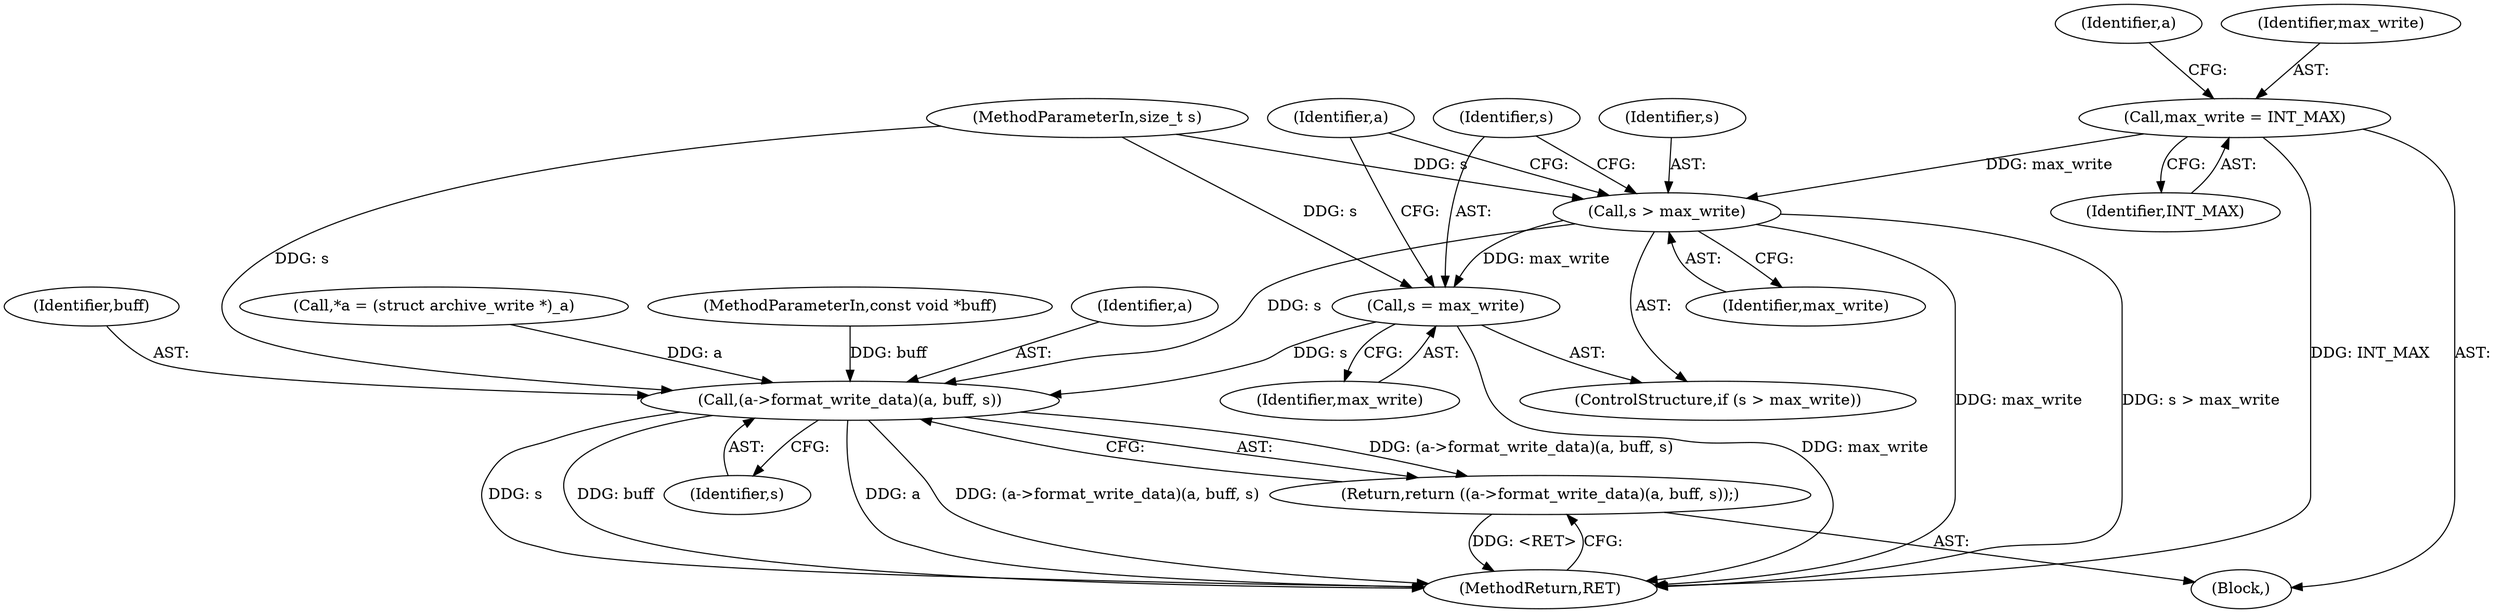 digraph "0_libarchive_22531545514043e04633e1c015c7540b9de9dbe4@API" {
"1000113" [label="(Call,max_write = INT_MAX)"];
"1000125" [label="(Call,s > max_write)"];
"1000128" [label="(Call,s = max_write)"];
"1000137" [label="(Call,(a->format_write_data)(a, buff, s))"];
"1000136" [label="(Return,return ((a->format_write_data)(a, buff, s));)"];
"1000128" [label="(Call,s = max_write)"];
"1000138" [label="(Identifier,a)"];
"1000119" [label="(Identifier,a)"];
"1000113" [label="(Call,max_write = INT_MAX)"];
"1000139" [label="(Identifier,buff)"];
"1000140" [label="(Identifier,s)"];
"1000125" [label="(Call,s > max_write)"];
"1000104" [label="(MethodParameterIn,size_t s)"];
"1000107" [label="(Call,*a = (struct archive_write *)_a)"];
"1000137" [label="(Call,(a->format_write_data)(a, buff, s))"];
"1000127" [label="(Identifier,max_write)"];
"1000115" [label="(Identifier,INT_MAX)"];
"1000141" [label="(MethodReturn,RET)"];
"1000114" [label="(Identifier,max_write)"];
"1000105" [label="(Block,)"];
"1000103" [label="(MethodParameterIn,const void *buff)"];
"1000130" [label="(Identifier,max_write)"];
"1000124" [label="(ControlStructure,if (s > max_write))"];
"1000126" [label="(Identifier,s)"];
"1000129" [label="(Identifier,s)"];
"1000134" [label="(Identifier,a)"];
"1000136" [label="(Return,return ((a->format_write_data)(a, buff, s));)"];
"1000113" -> "1000105"  [label="AST: "];
"1000113" -> "1000115"  [label="CFG: "];
"1000114" -> "1000113"  [label="AST: "];
"1000115" -> "1000113"  [label="AST: "];
"1000119" -> "1000113"  [label="CFG: "];
"1000113" -> "1000141"  [label="DDG: INT_MAX"];
"1000113" -> "1000125"  [label="DDG: max_write"];
"1000125" -> "1000124"  [label="AST: "];
"1000125" -> "1000127"  [label="CFG: "];
"1000126" -> "1000125"  [label="AST: "];
"1000127" -> "1000125"  [label="AST: "];
"1000129" -> "1000125"  [label="CFG: "];
"1000134" -> "1000125"  [label="CFG: "];
"1000125" -> "1000141"  [label="DDG: s > max_write"];
"1000125" -> "1000141"  [label="DDG: max_write"];
"1000104" -> "1000125"  [label="DDG: s"];
"1000125" -> "1000128"  [label="DDG: max_write"];
"1000125" -> "1000137"  [label="DDG: s"];
"1000128" -> "1000124"  [label="AST: "];
"1000128" -> "1000130"  [label="CFG: "];
"1000129" -> "1000128"  [label="AST: "];
"1000130" -> "1000128"  [label="AST: "];
"1000134" -> "1000128"  [label="CFG: "];
"1000128" -> "1000141"  [label="DDG: max_write"];
"1000104" -> "1000128"  [label="DDG: s"];
"1000128" -> "1000137"  [label="DDG: s"];
"1000137" -> "1000136"  [label="AST: "];
"1000137" -> "1000140"  [label="CFG: "];
"1000138" -> "1000137"  [label="AST: "];
"1000139" -> "1000137"  [label="AST: "];
"1000140" -> "1000137"  [label="AST: "];
"1000136" -> "1000137"  [label="CFG: "];
"1000137" -> "1000141"  [label="DDG: s"];
"1000137" -> "1000141"  [label="DDG: buff"];
"1000137" -> "1000141"  [label="DDG: a"];
"1000137" -> "1000141"  [label="DDG: (a->format_write_data)(a, buff, s)"];
"1000137" -> "1000136"  [label="DDG: (a->format_write_data)(a, buff, s)"];
"1000107" -> "1000137"  [label="DDG: a"];
"1000103" -> "1000137"  [label="DDG: buff"];
"1000104" -> "1000137"  [label="DDG: s"];
"1000136" -> "1000105"  [label="AST: "];
"1000141" -> "1000136"  [label="CFG: "];
"1000136" -> "1000141"  [label="DDG: <RET>"];
}
